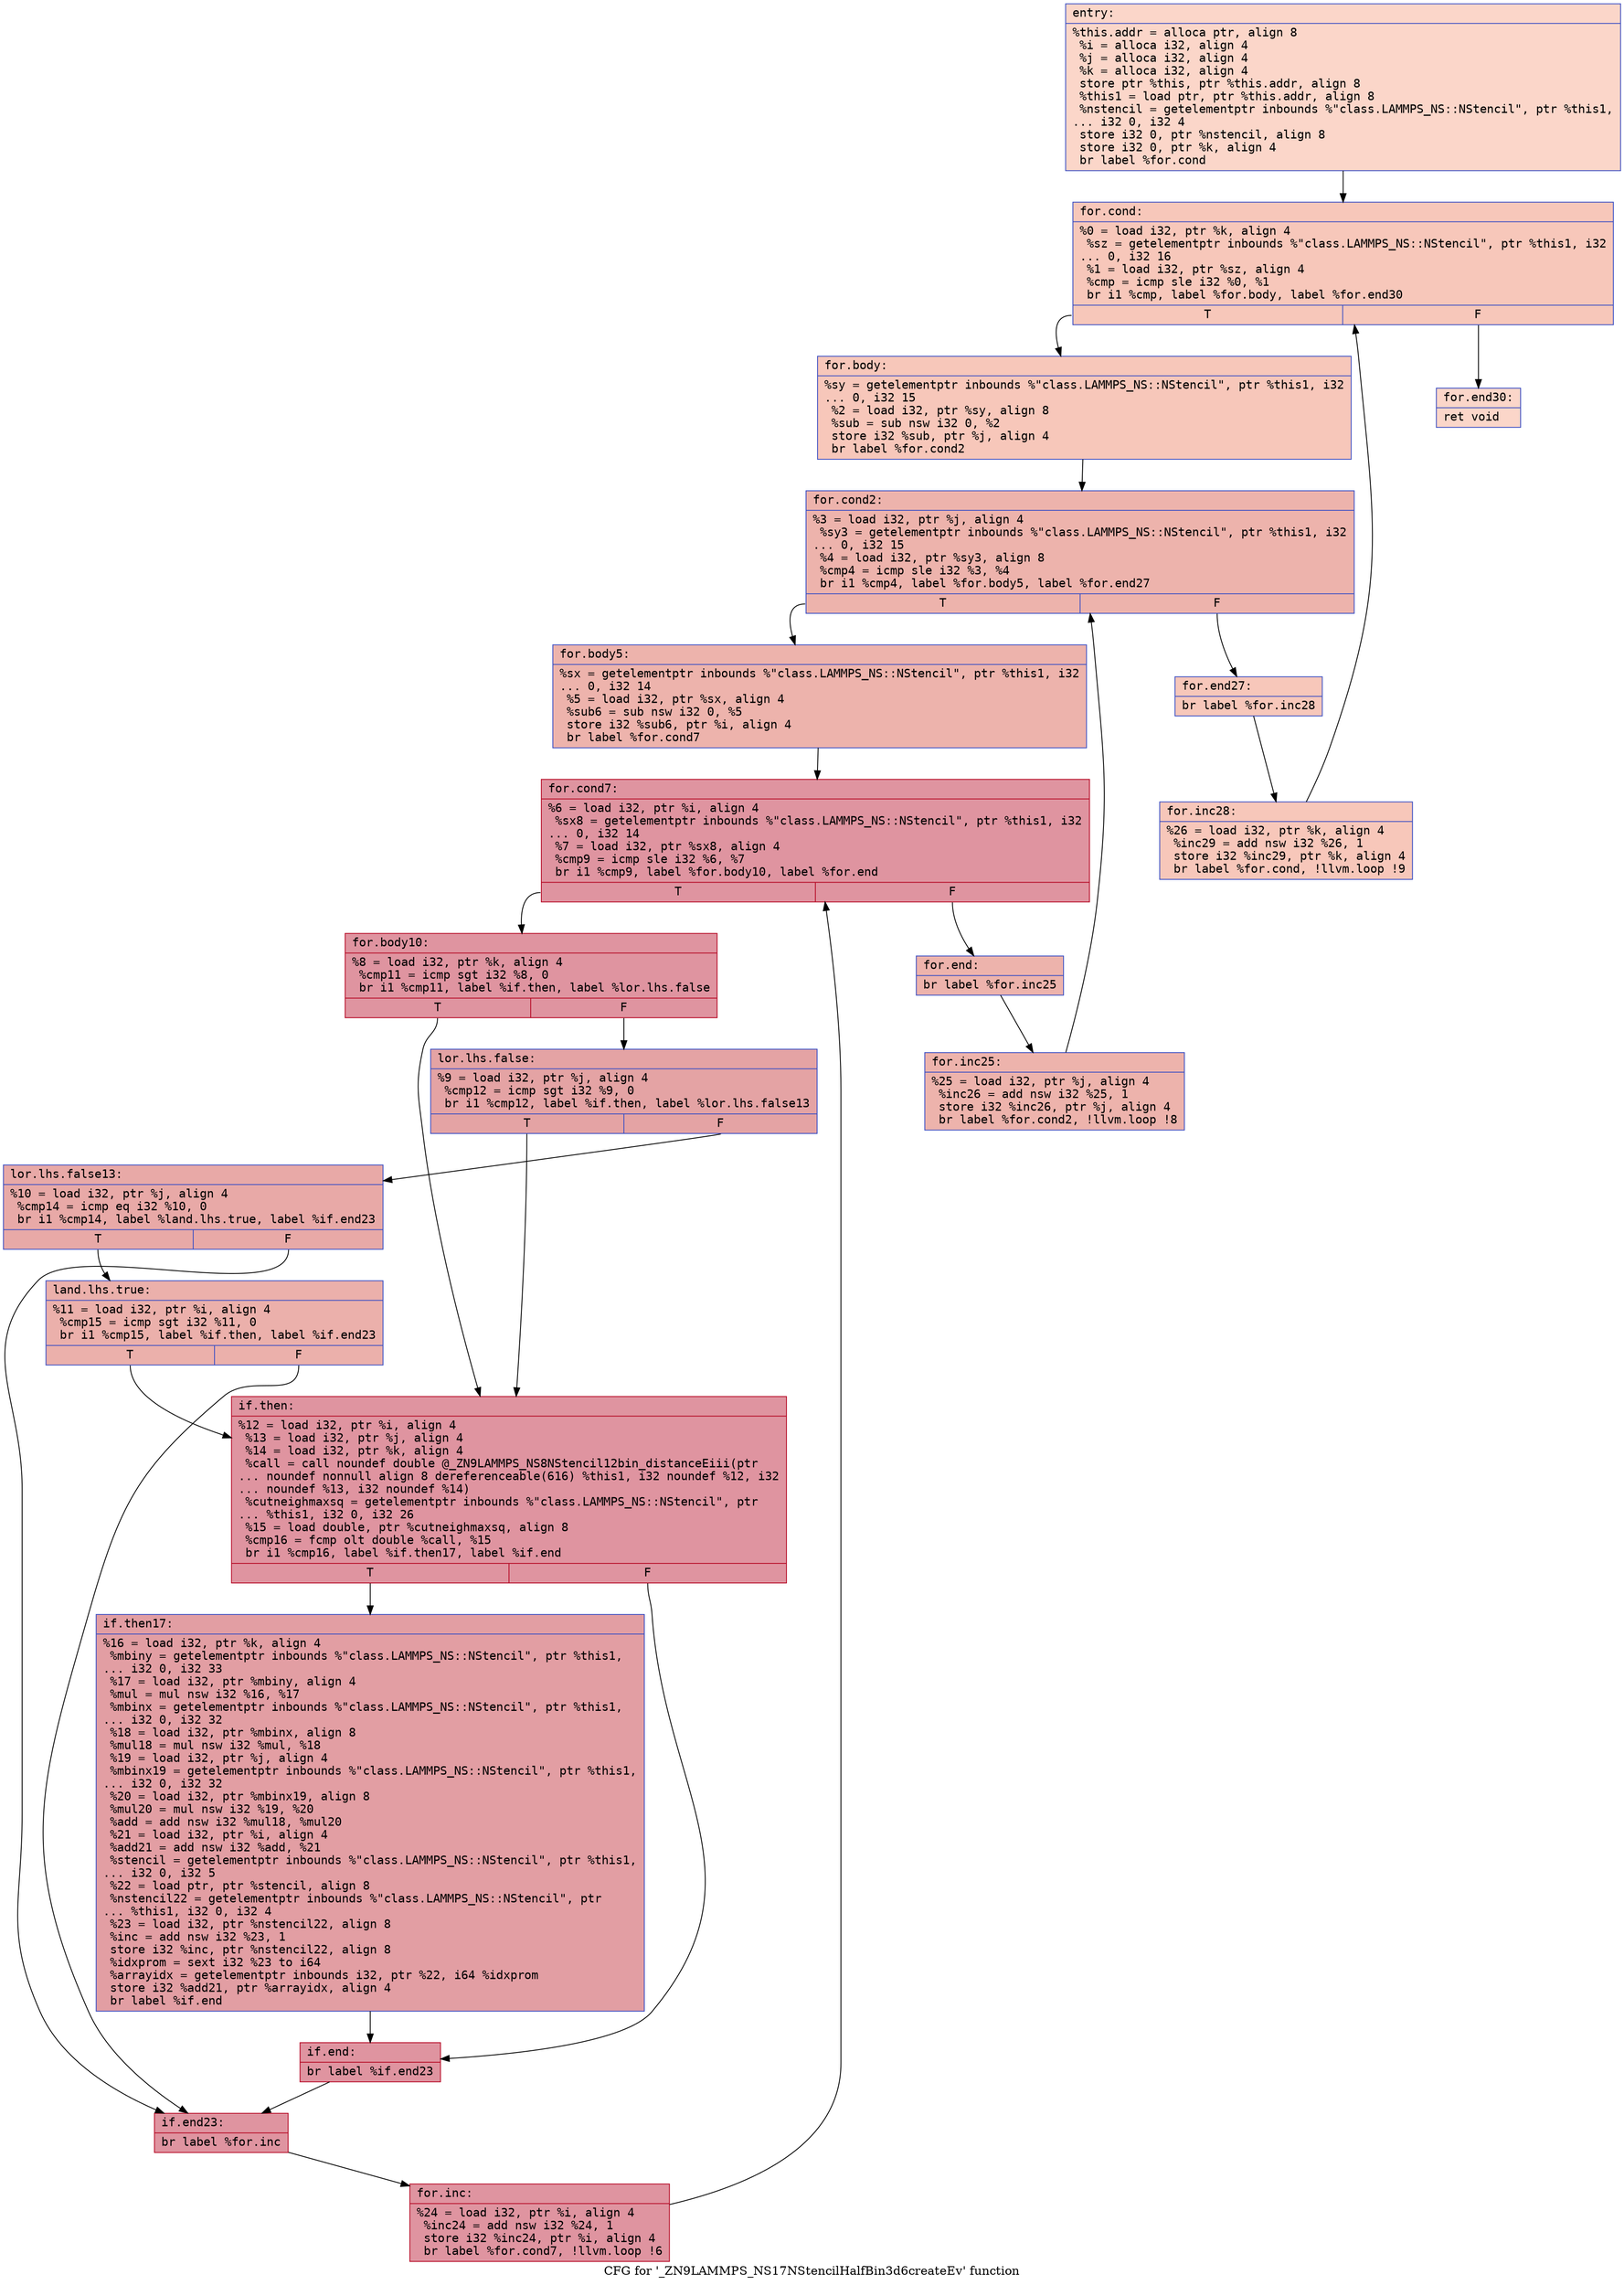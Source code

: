 digraph "CFG for '_ZN9LAMMPS_NS17NStencilHalfBin3d6createEv' function" {
	label="CFG for '_ZN9LAMMPS_NS17NStencilHalfBin3d6createEv' function";

	Node0x564704c65640 [shape=record,color="#3d50c3ff", style=filled, fillcolor="#f6a38570" fontname="Courier",label="{entry:\l|  %this.addr = alloca ptr, align 8\l  %i = alloca i32, align 4\l  %j = alloca i32, align 4\l  %k = alloca i32, align 4\l  store ptr %this, ptr %this.addr, align 8\l  %this1 = load ptr, ptr %this.addr, align 8\l  %nstencil = getelementptr inbounds %\"class.LAMMPS_NS::NStencil\", ptr %this1,\l... i32 0, i32 4\l  store i32 0, ptr %nstencil, align 8\l  store i32 0, ptr %k, align 4\l  br label %for.cond\l}"];
	Node0x564704c65640 -> Node0x564704c65ba0[tooltip="entry -> for.cond\nProbability 100.00%" ];
	Node0x564704c65ba0 [shape=record,color="#3d50c3ff", style=filled, fillcolor="#ec7f6370" fontname="Courier",label="{for.cond:\l|  %0 = load i32, ptr %k, align 4\l  %sz = getelementptr inbounds %\"class.LAMMPS_NS::NStencil\", ptr %this1, i32\l... 0, i32 16\l  %1 = load i32, ptr %sz, align 4\l  %cmp = icmp sle i32 %0, %1\l  br i1 %cmp, label %for.body, label %for.end30\l|{<s0>T|<s1>F}}"];
	Node0x564704c65ba0:s0 -> Node0x564704c65f50[tooltip="for.cond -> for.body\nProbability 96.88%" ];
	Node0x564704c65ba0:s1 -> Node0x564704c65fd0[tooltip="for.cond -> for.end30\nProbability 3.12%" ];
	Node0x564704c65f50 [shape=record,color="#3d50c3ff", style=filled, fillcolor="#ec7f6370" fontname="Courier",label="{for.body:\l|  %sy = getelementptr inbounds %\"class.LAMMPS_NS::NStencil\", ptr %this1, i32\l... 0, i32 15\l  %2 = load i32, ptr %sy, align 8\l  %sub = sub nsw i32 0, %2\l  store i32 %sub, ptr %j, align 4\l  br label %for.cond2\l}"];
	Node0x564704c65f50 -> Node0x564704c665e0[tooltip="for.body -> for.cond2\nProbability 100.00%" ];
	Node0x564704c665e0 [shape=record,color="#3d50c3ff", style=filled, fillcolor="#d6524470" fontname="Courier",label="{for.cond2:\l|  %3 = load i32, ptr %j, align 4\l  %sy3 = getelementptr inbounds %\"class.LAMMPS_NS::NStencil\", ptr %this1, i32\l... 0, i32 15\l  %4 = load i32, ptr %sy3, align 8\l  %cmp4 = icmp sle i32 %3, %4\l  br i1 %cmp4, label %for.body5, label %for.end27\l|{<s0>T|<s1>F}}"];
	Node0x564704c665e0:s0 -> Node0x564704c66960[tooltip="for.cond2 -> for.body5\nProbability 96.88%" ];
	Node0x564704c665e0:s1 -> Node0x564704c669e0[tooltip="for.cond2 -> for.end27\nProbability 3.12%" ];
	Node0x564704c66960 [shape=record,color="#3d50c3ff", style=filled, fillcolor="#d6524470" fontname="Courier",label="{for.body5:\l|  %sx = getelementptr inbounds %\"class.LAMMPS_NS::NStencil\", ptr %this1, i32\l... 0, i32 14\l  %5 = load i32, ptr %sx, align 4\l  %sub6 = sub nsw i32 0, %5\l  store i32 %sub6, ptr %i, align 4\l  br label %for.cond7\l}"];
	Node0x564704c66960 -> Node0x564704c66e50[tooltip="for.body5 -> for.cond7\nProbability 100.00%" ];
	Node0x564704c66e50 [shape=record,color="#b70d28ff", style=filled, fillcolor="#b70d2870" fontname="Courier",label="{for.cond7:\l|  %6 = load i32, ptr %i, align 4\l  %sx8 = getelementptr inbounds %\"class.LAMMPS_NS::NStencil\", ptr %this1, i32\l... 0, i32 14\l  %7 = load i32, ptr %sx8, align 4\l  %cmp9 = icmp sle i32 %6, %7\l  br i1 %cmp9, label %for.body10, label %for.end\l|{<s0>T|<s1>F}}"];
	Node0x564704c66e50:s0 -> Node0x564704c674f0[tooltip="for.cond7 -> for.body10\nProbability 96.88%" ];
	Node0x564704c66e50:s1 -> Node0x564704c67570[tooltip="for.cond7 -> for.end\nProbability 3.12%" ];
	Node0x564704c674f0 [shape=record,color="#b70d28ff", style=filled, fillcolor="#b70d2870" fontname="Courier",label="{for.body10:\l|  %8 = load i32, ptr %k, align 4\l  %cmp11 = icmp sgt i32 %8, 0\l  br i1 %cmp11, label %if.then, label %lor.lhs.false\l|{<s0>T|<s1>F}}"];
	Node0x564704c674f0:s0 -> Node0x564704c67820[tooltip="for.body10 -> if.then\nProbability 62.50%" ];
	Node0x564704c674f0:s1 -> Node0x564704c67890[tooltip="for.body10 -> lor.lhs.false\nProbability 37.50%" ];
	Node0x564704c67890 [shape=record,color="#3d50c3ff", style=filled, fillcolor="#c32e3170" fontname="Courier",label="{lor.lhs.false:\l|  %9 = load i32, ptr %j, align 4\l  %cmp12 = icmp sgt i32 %9, 0\l  br i1 %cmp12, label %if.then, label %lor.lhs.false13\l|{<s0>T|<s1>F}}"];
	Node0x564704c67890:s0 -> Node0x564704c67820[tooltip="lor.lhs.false -> if.then\nProbability 62.50%" ];
	Node0x564704c67890:s1 -> Node0x564704c67b50[tooltip="lor.lhs.false -> lor.lhs.false13\nProbability 37.50%" ];
	Node0x564704c67b50 [shape=record,color="#3d50c3ff", style=filled, fillcolor="#ca3b3770" fontname="Courier",label="{lor.lhs.false13:\l|  %10 = load i32, ptr %j, align 4\l  %cmp14 = icmp eq i32 %10, 0\l  br i1 %cmp14, label %land.lhs.true, label %if.end23\l|{<s0>T|<s1>F}}"];
	Node0x564704c67b50:s0 -> Node0x564704c685f0[tooltip="lor.lhs.false13 -> land.lhs.true\nProbability 37.50%" ];
	Node0x564704c67b50:s1 -> Node0x564704c68640[tooltip="lor.lhs.false13 -> if.end23\nProbability 62.50%" ];
	Node0x564704c685f0 [shape=record,color="#3d50c3ff", style=filled, fillcolor="#d24b4070" fontname="Courier",label="{land.lhs.true:\l|  %11 = load i32, ptr %i, align 4\l  %cmp15 = icmp sgt i32 %11, 0\l  br i1 %cmp15, label %if.then, label %if.end23\l|{<s0>T|<s1>F}}"];
	Node0x564704c685f0:s0 -> Node0x564704c67820[tooltip="land.lhs.true -> if.then\nProbability 62.50%" ];
	Node0x564704c685f0:s1 -> Node0x564704c68640[tooltip="land.lhs.true -> if.end23\nProbability 37.50%" ];
	Node0x564704c67820 [shape=record,color="#b70d28ff", style=filled, fillcolor="#b70d2870" fontname="Courier",label="{if.then:\l|  %12 = load i32, ptr %i, align 4\l  %13 = load i32, ptr %j, align 4\l  %14 = load i32, ptr %k, align 4\l  %call = call noundef double @_ZN9LAMMPS_NS8NStencil12bin_distanceEiii(ptr\l... noundef nonnull align 8 dereferenceable(616) %this1, i32 noundef %12, i32\l... noundef %13, i32 noundef %14)\l  %cutneighmaxsq = getelementptr inbounds %\"class.LAMMPS_NS::NStencil\", ptr\l... %this1, i32 0, i32 26\l  %15 = load double, ptr %cutneighmaxsq, align 8\l  %cmp16 = fcmp olt double %call, %15\l  br i1 %cmp16, label %if.then17, label %if.end\l|{<s0>T|<s1>F}}"];
	Node0x564704c67820:s0 -> Node0x564704c68f70[tooltip="if.then -> if.then17\nProbability 50.00%" ];
	Node0x564704c67820:s1 -> Node0x564704c68ff0[tooltip="if.then -> if.end\nProbability 50.00%" ];
	Node0x564704c68f70 [shape=record,color="#3d50c3ff", style=filled, fillcolor="#be242e70" fontname="Courier",label="{if.then17:\l|  %16 = load i32, ptr %k, align 4\l  %mbiny = getelementptr inbounds %\"class.LAMMPS_NS::NStencil\", ptr %this1,\l... i32 0, i32 33\l  %17 = load i32, ptr %mbiny, align 4\l  %mul = mul nsw i32 %16, %17\l  %mbinx = getelementptr inbounds %\"class.LAMMPS_NS::NStencil\", ptr %this1,\l... i32 0, i32 32\l  %18 = load i32, ptr %mbinx, align 8\l  %mul18 = mul nsw i32 %mul, %18\l  %19 = load i32, ptr %j, align 4\l  %mbinx19 = getelementptr inbounds %\"class.LAMMPS_NS::NStencil\", ptr %this1,\l... i32 0, i32 32\l  %20 = load i32, ptr %mbinx19, align 8\l  %mul20 = mul nsw i32 %19, %20\l  %add = add nsw i32 %mul18, %mul20\l  %21 = load i32, ptr %i, align 4\l  %add21 = add nsw i32 %add, %21\l  %stencil = getelementptr inbounds %\"class.LAMMPS_NS::NStencil\", ptr %this1,\l... i32 0, i32 5\l  %22 = load ptr, ptr %stencil, align 8\l  %nstencil22 = getelementptr inbounds %\"class.LAMMPS_NS::NStencil\", ptr\l... %this1, i32 0, i32 4\l  %23 = load i32, ptr %nstencil22, align 8\l  %inc = add nsw i32 %23, 1\l  store i32 %inc, ptr %nstencil22, align 8\l  %idxprom = sext i32 %23 to i64\l  %arrayidx = getelementptr inbounds i32, ptr %22, i64 %idxprom\l  store i32 %add21, ptr %arrayidx, align 4\l  br label %if.end\l}"];
	Node0x564704c68f70 -> Node0x564704c68ff0[tooltip="if.then17 -> if.end\nProbability 100.00%" ];
	Node0x564704c68ff0 [shape=record,color="#b70d28ff", style=filled, fillcolor="#b70d2870" fontname="Courier",label="{if.end:\l|  br label %if.end23\l}"];
	Node0x564704c68ff0 -> Node0x564704c68640[tooltip="if.end -> if.end23\nProbability 100.00%" ];
	Node0x564704c68640 [shape=record,color="#b70d28ff", style=filled, fillcolor="#b70d2870" fontname="Courier",label="{if.end23:\l|  br label %for.inc\l}"];
	Node0x564704c68640 -> Node0x564704c6a830[tooltip="if.end23 -> for.inc\nProbability 100.00%" ];
	Node0x564704c6a830 [shape=record,color="#b70d28ff", style=filled, fillcolor="#b70d2870" fontname="Courier",label="{for.inc:\l|  %24 = load i32, ptr %i, align 4\l  %inc24 = add nsw i32 %24, 1\l  store i32 %inc24, ptr %i, align 4\l  br label %for.cond7, !llvm.loop !6\l}"];
	Node0x564704c6a830 -> Node0x564704c66e50[tooltip="for.inc -> for.cond7\nProbability 100.00%" ];
	Node0x564704c67570 [shape=record,color="#3d50c3ff", style=filled, fillcolor="#d6524470" fontname="Courier",label="{for.end:\l|  br label %for.inc25\l}"];
	Node0x564704c67570 -> Node0x564704c6b630[tooltip="for.end -> for.inc25\nProbability 100.00%" ];
	Node0x564704c6b630 [shape=record,color="#3d50c3ff", style=filled, fillcolor="#d6524470" fontname="Courier",label="{for.inc25:\l|  %25 = load i32, ptr %j, align 4\l  %inc26 = add nsw i32 %25, 1\l  store i32 %inc26, ptr %j, align 4\l  br label %for.cond2, !llvm.loop !8\l}"];
	Node0x564704c6b630 -> Node0x564704c665e0[tooltip="for.inc25 -> for.cond2\nProbability 100.00%" ];
	Node0x564704c669e0 [shape=record,color="#3d50c3ff", style=filled, fillcolor="#ec7f6370" fontname="Courier",label="{for.end27:\l|  br label %for.inc28\l}"];
	Node0x564704c669e0 -> Node0x564704c6bab0[tooltip="for.end27 -> for.inc28\nProbability 100.00%" ];
	Node0x564704c6bab0 [shape=record,color="#3d50c3ff", style=filled, fillcolor="#ec7f6370" fontname="Courier",label="{for.inc28:\l|  %26 = load i32, ptr %k, align 4\l  %inc29 = add nsw i32 %26, 1\l  store i32 %inc29, ptr %k, align 4\l  br label %for.cond, !llvm.loop !9\l}"];
	Node0x564704c6bab0 -> Node0x564704c65ba0[tooltip="for.inc28 -> for.cond\nProbability 100.00%" ];
	Node0x564704c65fd0 [shape=record,color="#3d50c3ff", style=filled, fillcolor="#f6a38570" fontname="Courier",label="{for.end30:\l|  ret void\l}"];
}
